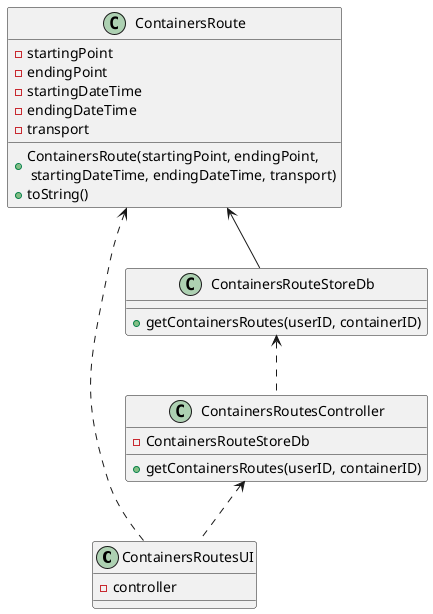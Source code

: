 @startuml
'https://plantuml.com/class-diagram

class ContainersRoutesUI {
- controller
}

class ContainersRoutesController {
- ContainersRouteStoreDb
+ getContainersRoutes(userID, containerID)
}

class ContainersRouteStoreDb {
+ getContainersRoutes(userID, containerID)
}

class ContainersRoute {
- startingPoint
- endingPoint
- startingDateTime
- endingDateTime
- transport

+ ContainersRoute(startingPoint, endingPoint,\n startingDateTime, endingDateTime, transport)
+ toString()
}

ContainersRoutesController <.. ContainersRoutesUI
ContainersRouteStoreDb <.. ContainersRoutesController
ContainersRoute <-- ContainersRouteStoreDb
ContainersRoute <.. ContainersRoutesUI

@enduml